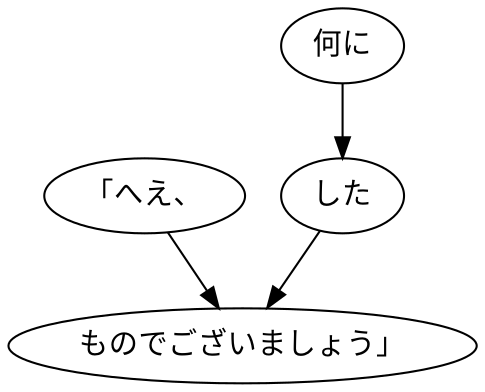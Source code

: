 digraph graph5948 {
	node0 [label="「へえ、"];
	node1 [label="何に"];
	node2 [label="した"];
	node3 [label="ものでございましょう」"];
	node0 -> node3;
	node1 -> node2;
	node2 -> node3;
}
